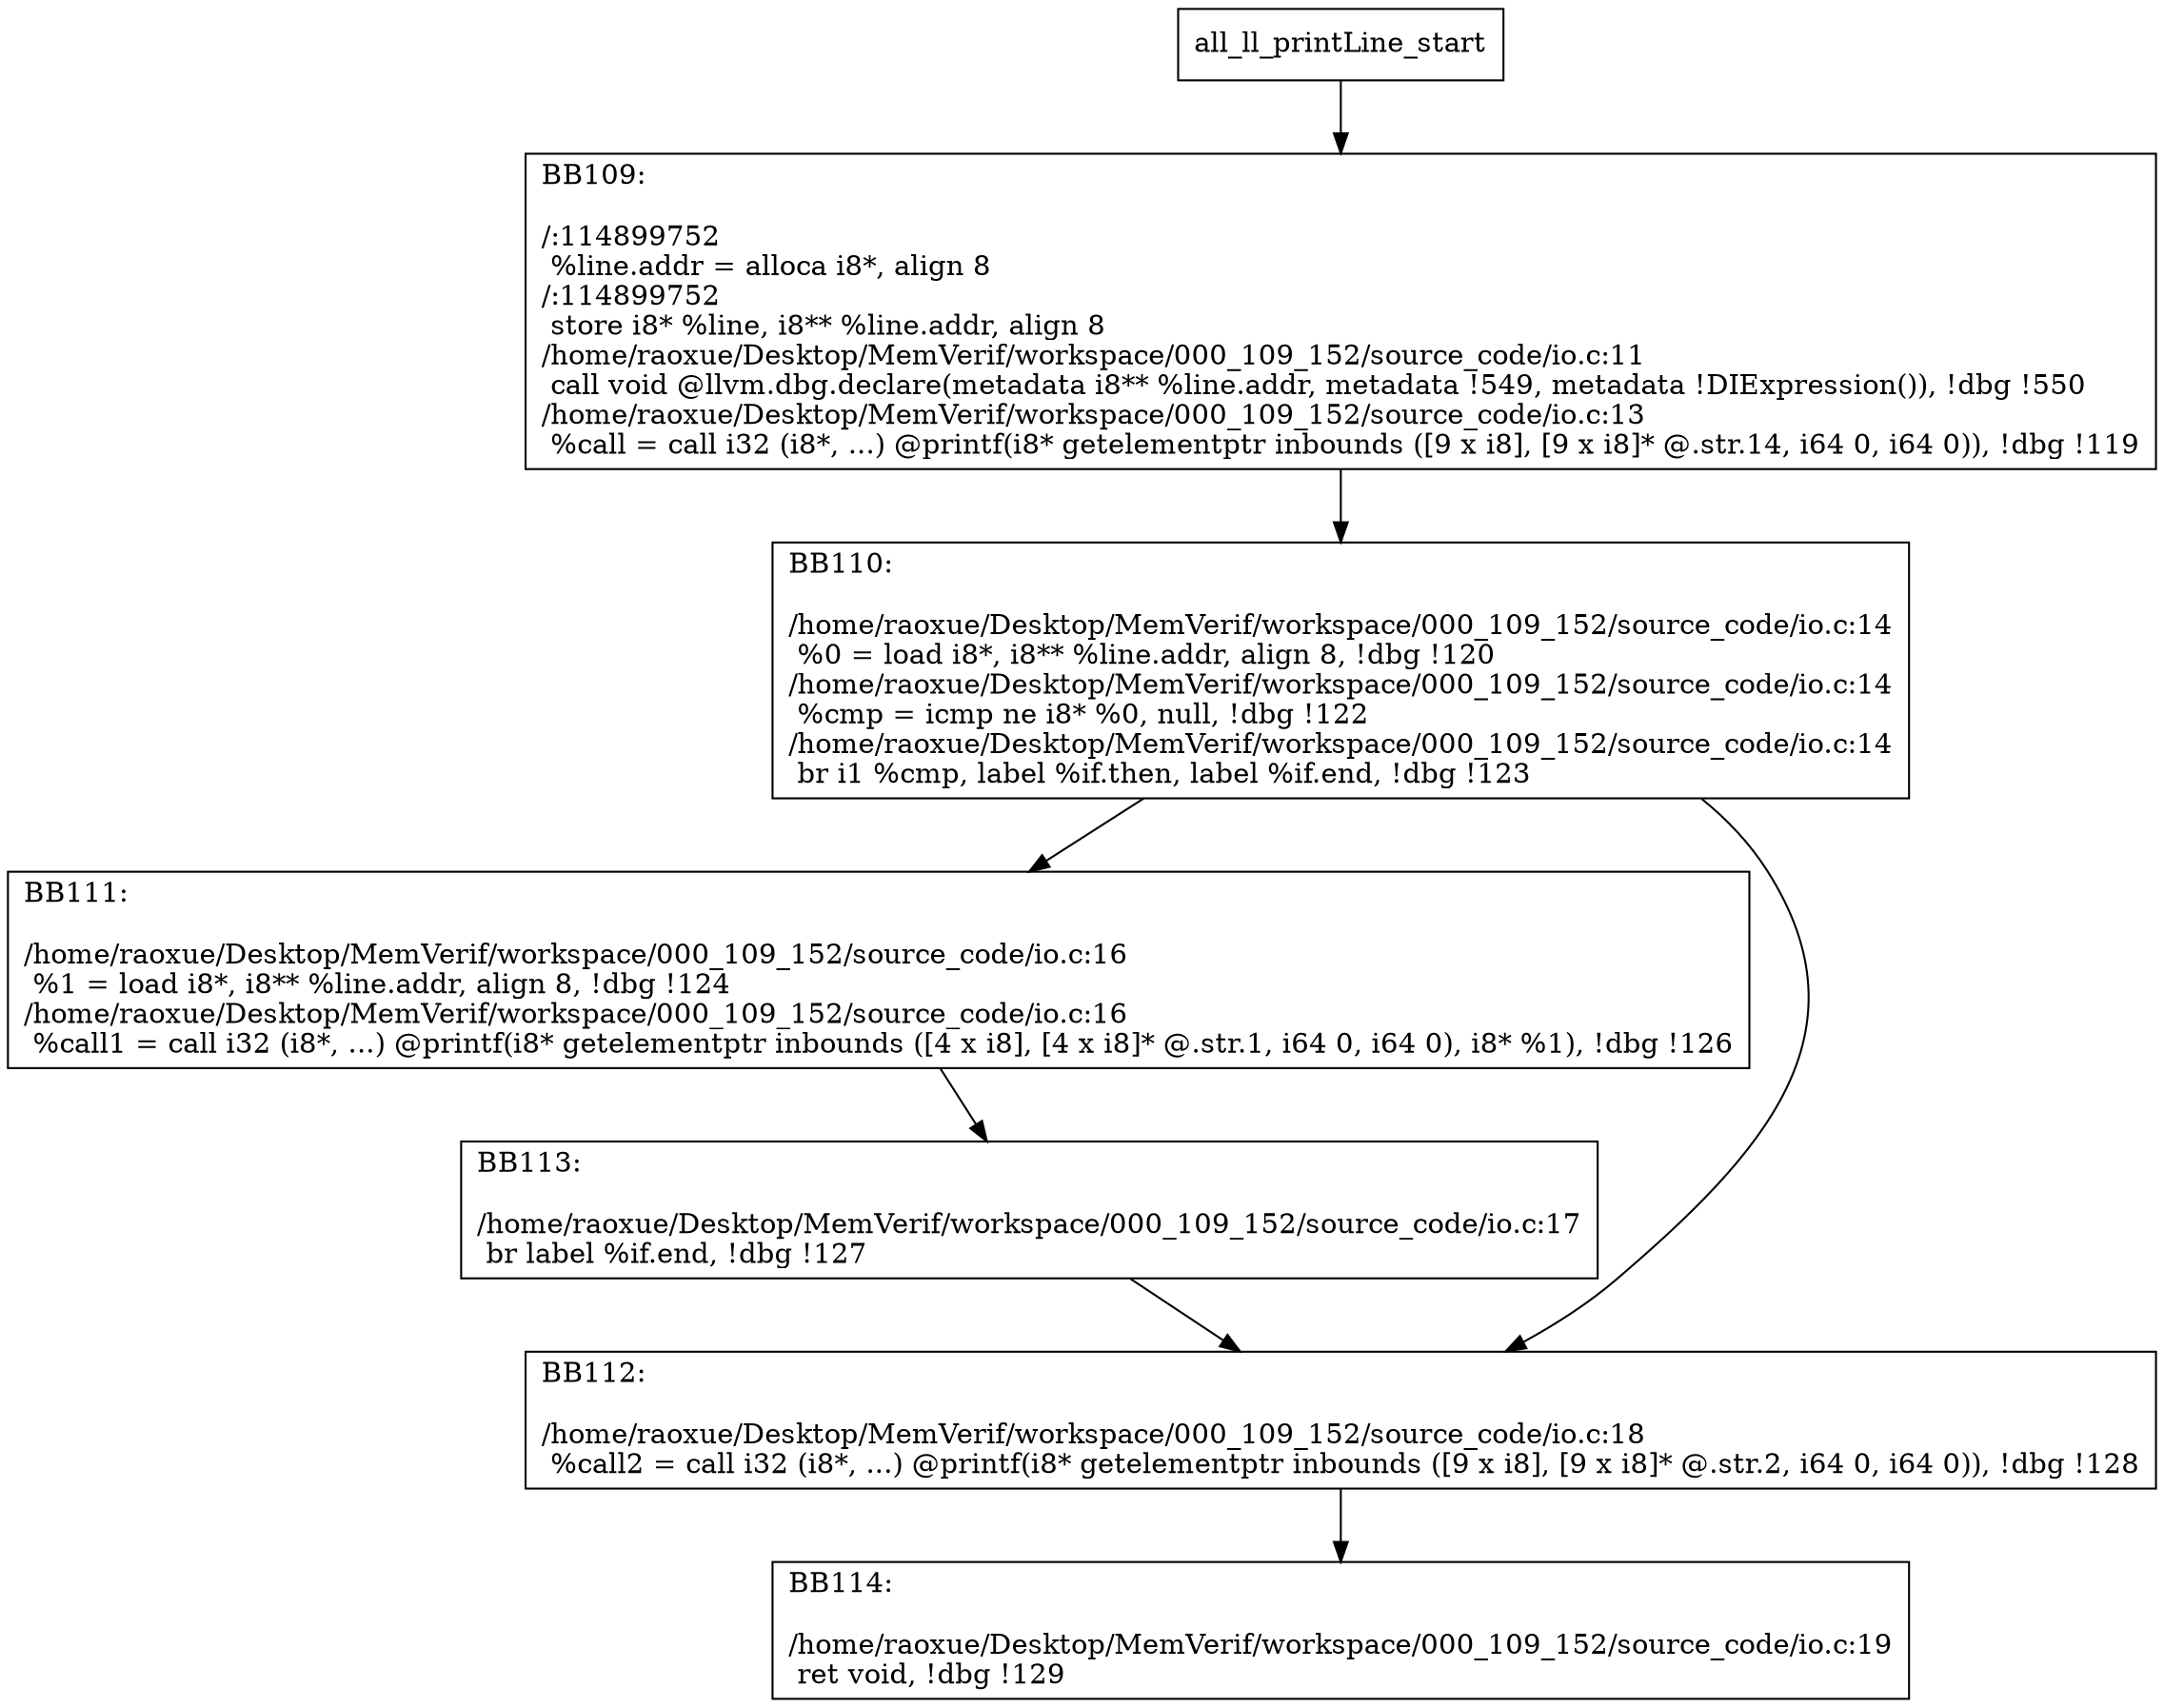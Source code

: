 digraph "CFG for'all_ll_printLine' function" {
	BBall_ll_printLine_start[shape=record,label="{all_ll_printLine_start}"];
	BBall_ll_printLine_start-> all_ll_printLineBB109;
	all_ll_printLineBB109 [shape=record, label="{BB109:\l\l/:114899752\l
  %line.addr = alloca i8*, align 8\l
/:114899752\l
  store i8* %line, i8** %line.addr, align 8\l
/home/raoxue/Desktop/MemVerif/workspace/000_109_152/source_code/io.c:11\l
  call void @llvm.dbg.declare(metadata i8** %line.addr, metadata !549, metadata !DIExpression()), !dbg !550\l
/home/raoxue/Desktop/MemVerif/workspace/000_109_152/source_code/io.c:13\l
  %call = call i32 (i8*, ...) @printf(i8* getelementptr inbounds ([9 x i8], [9 x i8]* @.str.14, i64 0, i64 0)), !dbg !119\l
}"];
	all_ll_printLineBB109-> all_ll_printLineBB110;
	all_ll_printLineBB110 [shape=record, label="{BB110:\l\l/home/raoxue/Desktop/MemVerif/workspace/000_109_152/source_code/io.c:14\l
  %0 = load i8*, i8** %line.addr, align 8, !dbg !120\l
/home/raoxue/Desktop/MemVerif/workspace/000_109_152/source_code/io.c:14\l
  %cmp = icmp ne i8* %0, null, !dbg !122\l
/home/raoxue/Desktop/MemVerif/workspace/000_109_152/source_code/io.c:14\l
  br i1 %cmp, label %if.then, label %if.end, !dbg !123\l
}"];
	all_ll_printLineBB110-> all_ll_printLineBB111;
	all_ll_printLineBB110-> all_ll_printLineBB112;
	all_ll_printLineBB111 [shape=record, label="{BB111:\l\l/home/raoxue/Desktop/MemVerif/workspace/000_109_152/source_code/io.c:16\l
  %1 = load i8*, i8** %line.addr, align 8, !dbg !124\l
/home/raoxue/Desktop/MemVerif/workspace/000_109_152/source_code/io.c:16\l
  %call1 = call i32 (i8*, ...) @printf(i8* getelementptr inbounds ([4 x i8], [4 x i8]* @.str.1, i64 0, i64 0), i8* %1), !dbg !126\l
}"];
	all_ll_printLineBB111-> all_ll_printLineBB113;
	all_ll_printLineBB113 [shape=record, label="{BB113:\l\l/home/raoxue/Desktop/MemVerif/workspace/000_109_152/source_code/io.c:17\l
  br label %if.end, !dbg !127\l
}"];
	all_ll_printLineBB113-> all_ll_printLineBB112;
	all_ll_printLineBB112 [shape=record, label="{BB112:\l\l/home/raoxue/Desktop/MemVerif/workspace/000_109_152/source_code/io.c:18\l
  %call2 = call i32 (i8*, ...) @printf(i8* getelementptr inbounds ([9 x i8], [9 x i8]* @.str.2, i64 0, i64 0)), !dbg !128\l
}"];
	all_ll_printLineBB112-> all_ll_printLineBB114;
	all_ll_printLineBB114 [shape=record, label="{BB114:\l\l/home/raoxue/Desktop/MemVerif/workspace/000_109_152/source_code/io.c:19\l
  ret void, !dbg !129\l
}"];
}
